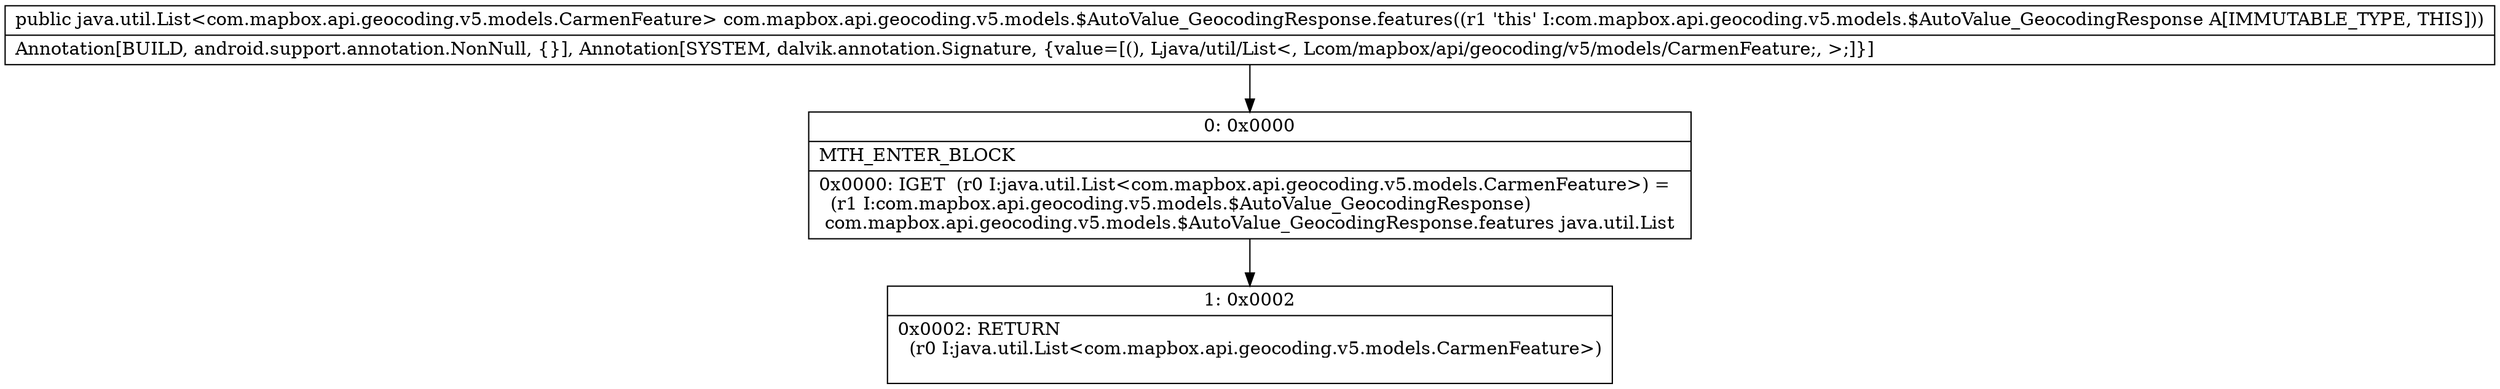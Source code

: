 digraph "CFG forcom.mapbox.api.geocoding.v5.models.$AutoValue_GeocodingResponse.features()Ljava\/util\/List;" {
Node_0 [shape=record,label="{0\:\ 0x0000|MTH_ENTER_BLOCK\l|0x0000: IGET  (r0 I:java.util.List\<com.mapbox.api.geocoding.v5.models.CarmenFeature\>) = \l  (r1 I:com.mapbox.api.geocoding.v5.models.$AutoValue_GeocodingResponse)\l com.mapbox.api.geocoding.v5.models.$AutoValue_GeocodingResponse.features java.util.List \l}"];
Node_1 [shape=record,label="{1\:\ 0x0002|0x0002: RETURN  \l  (r0 I:java.util.List\<com.mapbox.api.geocoding.v5.models.CarmenFeature\>)\l \l}"];
MethodNode[shape=record,label="{public java.util.List\<com.mapbox.api.geocoding.v5.models.CarmenFeature\> com.mapbox.api.geocoding.v5.models.$AutoValue_GeocodingResponse.features((r1 'this' I:com.mapbox.api.geocoding.v5.models.$AutoValue_GeocodingResponse A[IMMUTABLE_TYPE, THIS]))  | Annotation[BUILD, android.support.annotation.NonNull, \{\}], Annotation[SYSTEM, dalvik.annotation.Signature, \{value=[(), Ljava\/util\/List\<, Lcom\/mapbox\/api\/geocoding\/v5\/models\/CarmenFeature;, \>;]\}]\l}"];
MethodNode -> Node_0;
Node_0 -> Node_1;
}

